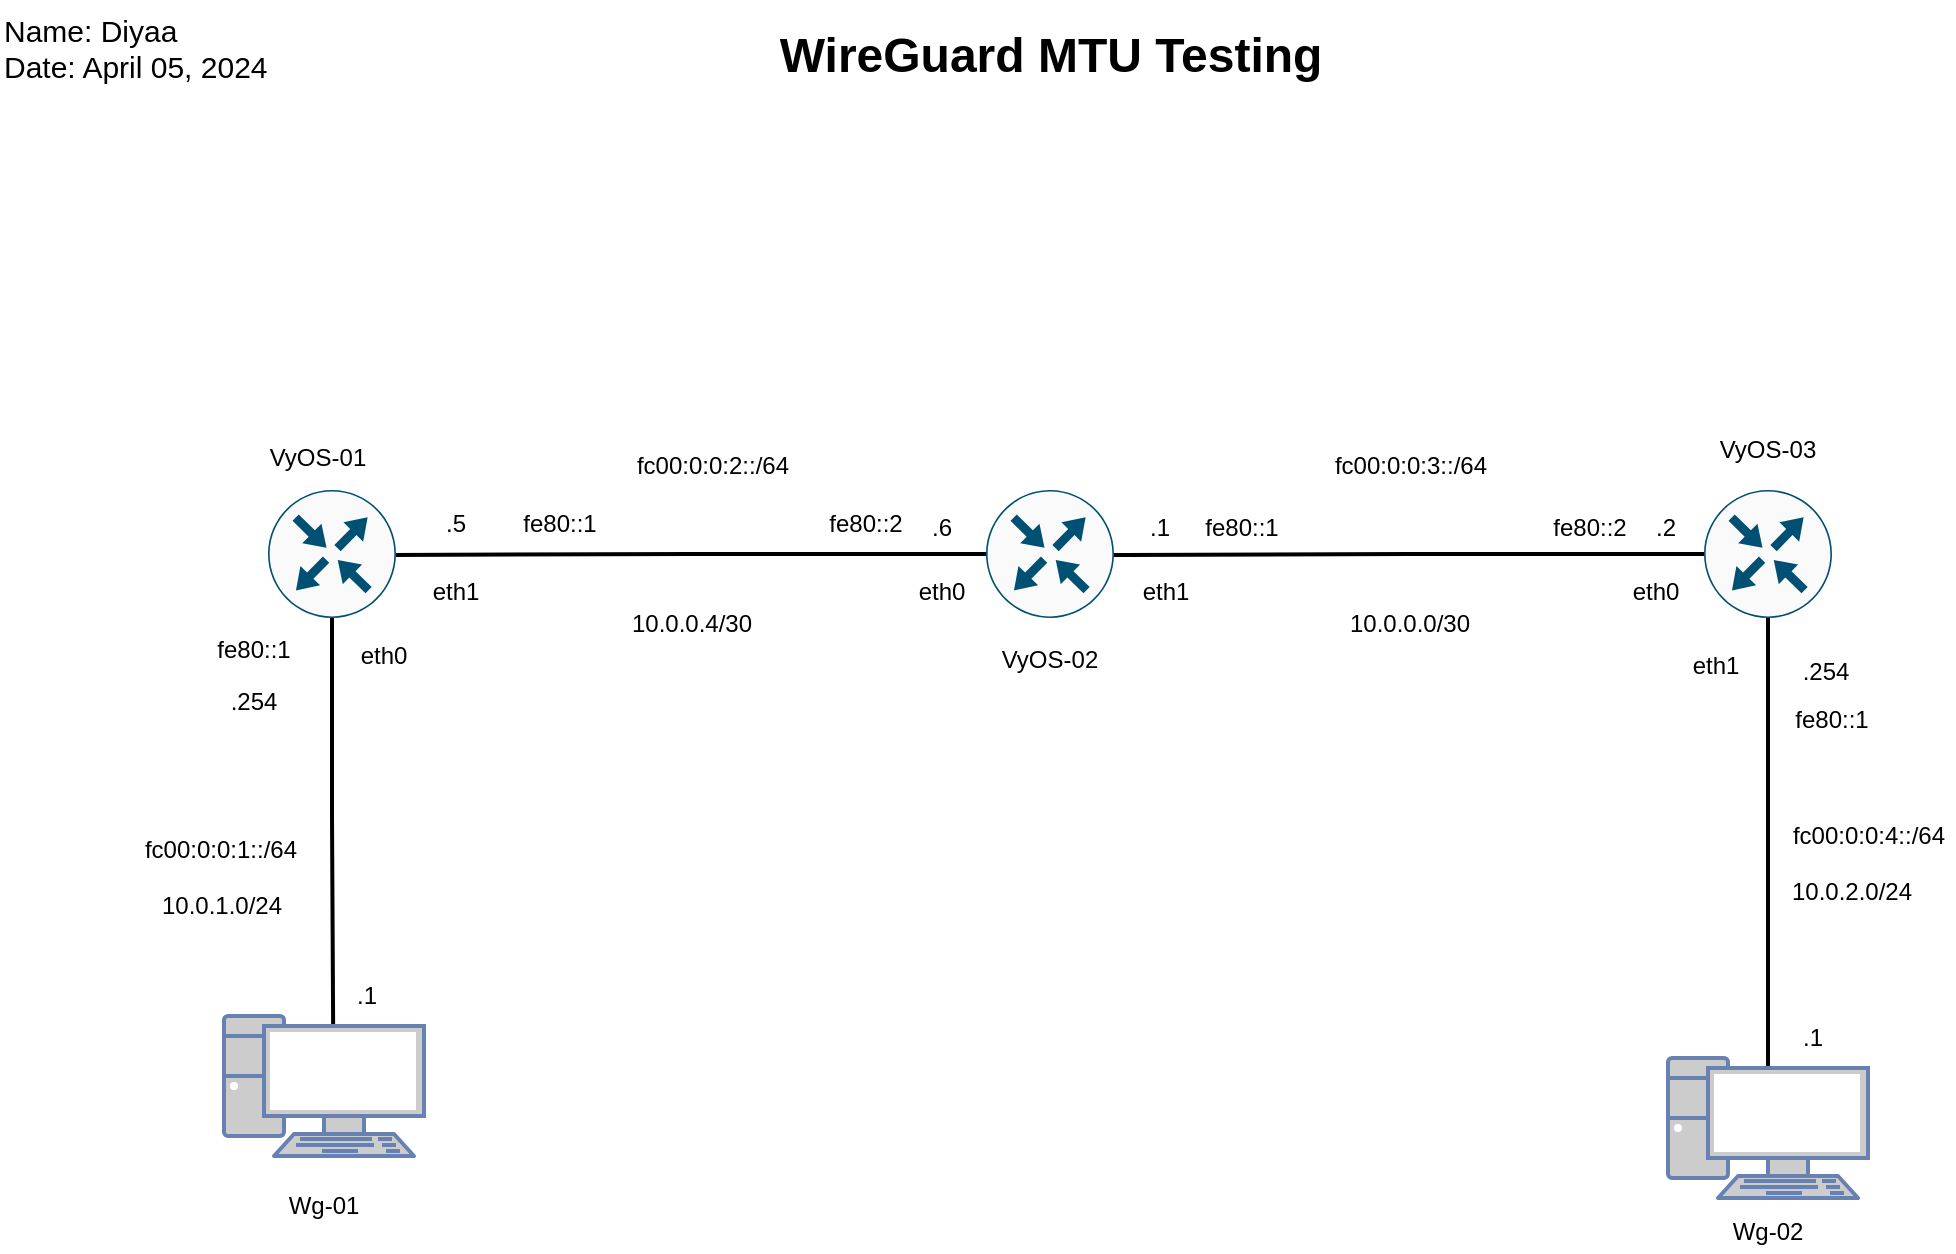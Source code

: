 <mxfile version="24.7.5">
  <diagram name="Page-1" id="NZB-QW6M41trRVK9IXPY">
    <mxGraphModel dx="1368" dy="838" grid="0" gridSize="10" guides="1" tooltips="1" connect="1" arrows="0" fold="1" page="1" pageScale="1" pageWidth="1100" pageHeight="850" math="0" shadow="0">
      <root>
        <mxCell id="0" />
        <mxCell id="1" parent="0" />
        <mxCell id="wZ1tPS0OmtZDT3M5Zygo-7" style="edgeStyle=orthogonalEdgeStyle;rounded=0;orthogonalLoop=1;jettySize=auto;html=1;exitX=0;exitY=0.5;exitDx=0;exitDy=0;exitPerimeter=0;entryX=0.51;entryY=0.509;entryDx=0;entryDy=0;entryPerimeter=0;endArrow=none;endFill=0;strokeWidth=2;" parent="1" source="wZ1tPS0OmtZDT3M5Zygo-1" target="wZ1tPS0OmtZDT3M5Zygo-2" edge="1">
          <mxGeometry relative="1" as="geometry" />
        </mxCell>
        <mxCell id="wZ1tPS0OmtZDT3M5Zygo-1" value="" style="sketch=0;points=[[0.5,0,0],[1,0.5,0],[0.5,1,0],[0,0.5,0],[0.145,0.145,0],[0.856,0.145,0],[0.855,0.856,0],[0.145,0.855,0]];verticalLabelPosition=bottom;html=1;verticalAlign=top;aspect=fixed;align=center;pointerEvents=1;shape=mxgraph.cisco19.rect;prIcon=router;fillColor=#FAFAFA;strokeColor=#005073;" parent="1" vertex="1">
          <mxGeometry x="866" y="255" width="64" height="64" as="geometry" />
        </mxCell>
        <mxCell id="wZ1tPS0OmtZDT3M5Zygo-8" style="edgeStyle=orthogonalEdgeStyle;rounded=0;orthogonalLoop=1;jettySize=auto;html=1;exitX=0;exitY=0.5;exitDx=0;exitDy=0;exitPerimeter=0;entryX=0.513;entryY=0.509;entryDx=0;entryDy=0;entryPerimeter=0;endArrow=none;endFill=0;strokeWidth=2;" parent="1" source="wZ1tPS0OmtZDT3M5Zygo-2" target="wZ1tPS0OmtZDT3M5Zygo-3" edge="1">
          <mxGeometry relative="1" as="geometry" />
        </mxCell>
        <mxCell id="wZ1tPS0OmtZDT3M5Zygo-2" value="" style="sketch=0;points=[[0.5,0,0],[1,0.5,0],[0.5,1,0],[0,0.5,0],[0.145,0.145,0],[0.856,0.145,0],[0.855,0.856,0],[0.145,0.855,0]];verticalLabelPosition=bottom;html=1;verticalAlign=top;aspect=fixed;align=center;pointerEvents=1;shape=mxgraph.cisco19.rect;prIcon=router;fillColor=#FAFAFA;strokeColor=#005073;" parent="1" vertex="1">
          <mxGeometry x="507" y="255" width="64" height="64" as="geometry" />
        </mxCell>
        <mxCell id="wZ1tPS0OmtZDT3M5Zygo-9" style="edgeStyle=orthogonalEdgeStyle;rounded=0;orthogonalLoop=1;jettySize=auto;html=1;exitX=0.5;exitY=1;exitDx=0;exitDy=0;exitPerimeter=0;entryX=0.547;entryY=0.412;entryDx=0;entryDy=0;entryPerimeter=0;endArrow=none;endFill=0;strokeWidth=2;" parent="1" source="wZ1tPS0OmtZDT3M5Zygo-3" target="wZ1tPS0OmtZDT3M5Zygo-4" edge="1">
          <mxGeometry relative="1" as="geometry">
            <mxPoint x="423" y="436.0" as="sourcePoint" />
          </mxGeometry>
        </mxCell>
        <mxCell id="wZ1tPS0OmtZDT3M5Zygo-3" value="" style="sketch=0;points=[[0.5,0,0],[1,0.5,0],[0.5,1,0],[0,0.5,0],[0.145,0.145,0],[0.856,0.145,0],[0.855,0.856,0],[0.145,0.855,0]];verticalLabelPosition=bottom;html=1;verticalAlign=top;aspect=fixed;align=center;pointerEvents=1;shape=mxgraph.cisco19.rect;prIcon=router;fillColor=#FAFAFA;strokeColor=#005073;" parent="1" vertex="1">
          <mxGeometry x="148" y="255" width="64" height="64" as="geometry" />
        </mxCell>
        <mxCell id="wZ1tPS0OmtZDT3M5Zygo-4" value="" style="fontColor=#0066CC;verticalAlign=top;verticalLabelPosition=bottom;labelPosition=center;align=center;html=1;outlineConnect=0;fillColor=#CCCCCC;strokeColor=#6881B3;gradientColor=none;gradientDirection=north;strokeWidth=2;shape=mxgraph.networks.pc;" parent="1" vertex="1">
          <mxGeometry x="126" y="518" width="100" height="70" as="geometry" />
        </mxCell>
        <mxCell id="wZ1tPS0OmtZDT3M5Zygo-10" value="10.0.0.0/30" style="text;html=1;strokeColor=none;fillColor=none;align=center;verticalAlign=middle;whiteSpace=wrap;rounded=0;" parent="1" vertex="1">
          <mxGeometry x="689" y="311" width="60" height="21" as="geometry" />
        </mxCell>
        <mxCell id="wZ1tPS0OmtZDT3M5Zygo-11" value="10.0.0.4/30" style="text;html=1;strokeColor=none;fillColor=none;align=center;verticalAlign=middle;whiteSpace=wrap;rounded=0;" parent="1" vertex="1">
          <mxGeometry x="330" y="311" width="60" height="21" as="geometry" />
        </mxCell>
        <mxCell id="wZ1tPS0OmtZDT3M5Zygo-12" value="10.0.1.0/24" style="text;html=1;strokeColor=none;fillColor=none;align=center;verticalAlign=middle;whiteSpace=wrap;rounded=0;" parent="1" vertex="1">
          <mxGeometry x="94.5" y="452" width="60" height="21" as="geometry" />
        </mxCell>
        <mxCell id="wZ1tPS0OmtZDT3M5Zygo-13" value="10.0.2.0/24" style="text;html=1;strokeColor=none;fillColor=none;align=center;verticalAlign=middle;whiteSpace=wrap;rounded=0;" parent="1" vertex="1">
          <mxGeometry x="910" y="445" width="60" height="21" as="geometry" />
        </mxCell>
        <mxCell id="wZ1tPS0OmtZDT3M5Zygo-14" value="VyOS-01" style="text;html=1;strokeColor=none;fillColor=none;align=center;verticalAlign=middle;whiteSpace=wrap;rounded=0;" parent="1" vertex="1">
          <mxGeometry x="143" y="228" width="60" height="21" as="geometry" />
        </mxCell>
        <mxCell id="wZ1tPS0OmtZDT3M5Zygo-15" value="VyOS-02" style="text;html=1;strokeColor=none;fillColor=none;align=center;verticalAlign=middle;whiteSpace=wrap;rounded=0;" parent="1" vertex="1">
          <mxGeometry x="509" y="329" width="60" height="21" as="geometry" />
        </mxCell>
        <mxCell id="wZ1tPS0OmtZDT3M5Zygo-16" value="VyOS-03" style="text;html=1;strokeColor=none;fillColor=none;align=center;verticalAlign=middle;whiteSpace=wrap;rounded=0;" parent="1" vertex="1">
          <mxGeometry x="868" y="224" width="60" height="21" as="geometry" />
        </mxCell>
        <mxCell id="wZ1tPS0OmtZDT3M5Zygo-17" value="Wg-01" style="text;html=1;strokeColor=none;fillColor=none;align=center;verticalAlign=middle;whiteSpace=wrap;rounded=0;" parent="1" vertex="1">
          <mxGeometry x="146" y="602" width="60" height="21" as="geometry" />
        </mxCell>
        <mxCell id="wZ1tPS0OmtZDT3M5Zygo-18" value="Wg-02" style="text;html=1;strokeColor=none;fillColor=none;align=center;verticalAlign=middle;whiteSpace=wrap;rounded=0;" parent="1" vertex="1">
          <mxGeometry x="868" y="615" width="60" height="21" as="geometry" />
        </mxCell>
        <mxCell id="wZ1tPS0OmtZDT3M5Zygo-19" value=".254" style="text;html=1;strokeColor=none;fillColor=none;align=center;verticalAlign=middle;whiteSpace=wrap;rounded=0;" parent="1" vertex="1">
          <mxGeometry x="124" y="350" width="34" height="21" as="geometry" />
        </mxCell>
        <mxCell id="wZ1tPS0OmtZDT3M5Zygo-20" value=".1" style="text;html=1;strokeColor=none;fillColor=none;align=center;verticalAlign=middle;whiteSpace=wrap;rounded=0;" parent="1" vertex="1">
          <mxGeometry x="183" y="497" width="29" height="21" as="geometry" />
        </mxCell>
        <mxCell id="wZ1tPS0OmtZDT3M5Zygo-21" value=".5" style="text;html=1;strokeColor=none;fillColor=none;align=center;verticalAlign=middle;whiteSpace=wrap;rounded=0;" parent="1" vertex="1">
          <mxGeometry x="225" y="261" width="34" height="21" as="geometry" />
        </mxCell>
        <mxCell id="wZ1tPS0OmtZDT3M5Zygo-22" value=".6" style="text;html=1;strokeColor=none;fillColor=none;align=center;verticalAlign=middle;whiteSpace=wrap;rounded=0;" parent="1" vertex="1">
          <mxGeometry x="468" y="263" width="34" height="21" as="geometry" />
        </mxCell>
        <mxCell id="wZ1tPS0OmtZDT3M5Zygo-23" value=".1" style="text;html=1;strokeColor=none;fillColor=none;align=center;verticalAlign=middle;whiteSpace=wrap;rounded=0;" parent="1" vertex="1">
          <mxGeometry x="577" y="263" width="34" height="21" as="geometry" />
        </mxCell>
        <mxCell id="wZ1tPS0OmtZDT3M5Zygo-24" value=".2" style="text;html=1;strokeColor=none;fillColor=none;align=center;verticalAlign=middle;whiteSpace=wrap;rounded=0;" parent="1" vertex="1">
          <mxGeometry x="830" y="263" width="34" height="21" as="geometry" />
        </mxCell>
        <mxCell id="wZ1tPS0OmtZDT3M5Zygo-25" value=".254" style="text;html=1;strokeColor=none;fillColor=none;align=center;verticalAlign=middle;whiteSpace=wrap;rounded=0;" parent="1" vertex="1">
          <mxGeometry x="910" y="335" width="34" height="21" as="geometry" />
        </mxCell>
        <mxCell id="wZ1tPS0OmtZDT3M5Zygo-27" value=".1" style="text;html=1;strokeColor=none;fillColor=none;align=center;verticalAlign=middle;whiteSpace=wrap;rounded=0;" parent="1" vertex="1">
          <mxGeometry x="906" y="518" width="29" height="21" as="geometry" />
        </mxCell>
        <mxCell id="wZ1tPS0OmtZDT3M5Zygo-28" value="fe80::1" style="text;html=1;strokeColor=none;fillColor=none;align=center;verticalAlign=middle;whiteSpace=wrap;rounded=0;" parent="1" vertex="1">
          <mxGeometry x="111" y="324" width="60" height="21" as="geometry" />
        </mxCell>
        <mxCell id="wZ1tPS0OmtZDT3M5Zygo-29" value="fe80::1" style="text;html=1;strokeColor=none;fillColor=none;align=center;verticalAlign=middle;whiteSpace=wrap;rounded=0;" parent="1" vertex="1">
          <mxGeometry x="264" y="261" width="60" height="21" as="geometry" />
        </mxCell>
        <mxCell id="wZ1tPS0OmtZDT3M5Zygo-30" value="fe80::2" style="text;html=1;strokeColor=none;fillColor=none;align=center;verticalAlign=middle;whiteSpace=wrap;rounded=0;" parent="1" vertex="1">
          <mxGeometry x="417" y="261" width="60" height="21" as="geometry" />
        </mxCell>
        <mxCell id="wZ1tPS0OmtZDT3M5Zygo-31" value="eth0" style="text;html=1;strokeColor=none;fillColor=none;align=center;verticalAlign=middle;whiteSpace=wrap;rounded=0;" parent="1" vertex="1">
          <mxGeometry x="186" y="327" width="40" height="21" as="geometry" />
        </mxCell>
        <mxCell id="wZ1tPS0OmtZDT3M5Zygo-32" value="eth1" style="text;html=1;strokeColor=none;fillColor=none;align=center;verticalAlign=middle;whiteSpace=wrap;rounded=0;" parent="1" vertex="1">
          <mxGeometry x="222" y="295" width="40" height="21" as="geometry" />
        </mxCell>
        <mxCell id="wZ1tPS0OmtZDT3M5Zygo-33" value="eth0" style="text;html=1;strokeColor=none;fillColor=none;align=center;verticalAlign=middle;whiteSpace=wrap;rounded=0;" parent="1" vertex="1">
          <mxGeometry x="465" y="295" width="40" height="21" as="geometry" />
        </mxCell>
        <mxCell id="wZ1tPS0OmtZDT3M5Zygo-34" value="eth1" style="text;html=1;strokeColor=none;fillColor=none;align=center;verticalAlign=middle;whiteSpace=wrap;rounded=0;" parent="1" vertex="1">
          <mxGeometry x="577" y="295" width="40" height="21" as="geometry" />
        </mxCell>
        <mxCell id="wZ1tPS0OmtZDT3M5Zygo-35" value="eth0" style="text;html=1;strokeColor=none;fillColor=none;align=center;verticalAlign=middle;whiteSpace=wrap;rounded=0;" parent="1" vertex="1">
          <mxGeometry x="822" y="295" width="40" height="21" as="geometry" />
        </mxCell>
        <mxCell id="wZ1tPS0OmtZDT3M5Zygo-36" value="eth1" style="text;html=1;strokeColor=none;fillColor=none;align=center;verticalAlign=middle;whiteSpace=wrap;rounded=0;" parent="1" vertex="1">
          <mxGeometry x="852" y="332" width="40" height="21" as="geometry" />
        </mxCell>
        <mxCell id="wZ1tPS0OmtZDT3M5Zygo-37" value="fe80::1" style="text;html=1;strokeColor=none;fillColor=none;align=center;verticalAlign=middle;whiteSpace=wrap;rounded=0;" parent="1" vertex="1">
          <mxGeometry x="605" y="263" width="60" height="21" as="geometry" />
        </mxCell>
        <mxCell id="wZ1tPS0OmtZDT3M5Zygo-38" value="fe80::2" style="text;html=1;strokeColor=none;fillColor=none;align=center;verticalAlign=middle;whiteSpace=wrap;rounded=0;" parent="1" vertex="1">
          <mxGeometry x="779" y="263" width="60" height="21" as="geometry" />
        </mxCell>
        <mxCell id="wZ1tPS0OmtZDT3M5Zygo-39" value="fe80::1" style="text;html=1;strokeColor=none;fillColor=none;align=center;verticalAlign=middle;whiteSpace=wrap;rounded=0;" parent="1" vertex="1">
          <mxGeometry x="906" y="361" width="48" height="17" as="geometry" />
        </mxCell>
        <mxCell id="wZ1tPS0OmtZDT3M5Zygo-40" value="fc00:0:0:1::/64" style="text;html=1;strokeColor=none;fillColor=none;align=center;verticalAlign=middle;whiteSpace=wrap;rounded=0;" parent="1" vertex="1">
          <mxGeometry x="78" y="424" width="93" height="21" as="geometry" />
        </mxCell>
        <mxCell id="wZ1tPS0OmtZDT3M5Zygo-41" value="fc00:0:0:2::/64" style="text;html=1;strokeColor=none;fillColor=none;align=center;verticalAlign=middle;whiteSpace=wrap;rounded=0;" parent="1" vertex="1">
          <mxGeometry x="324" y="232" width="93" height="21" as="geometry" />
        </mxCell>
        <mxCell id="wZ1tPS0OmtZDT3M5Zygo-42" value="fc00:0:0:3::/64" style="text;html=1;strokeColor=none;fillColor=none;align=center;verticalAlign=middle;whiteSpace=wrap;rounded=0;" parent="1" vertex="1">
          <mxGeometry x="672.5" y="232" width="93" height="21" as="geometry" />
        </mxCell>
        <mxCell id="wZ1tPS0OmtZDT3M5Zygo-43" value="fc00:0:0:4::/64" style="text;html=1;strokeColor=none;fillColor=none;align=center;verticalAlign=middle;whiteSpace=wrap;rounded=0;" parent="1" vertex="1">
          <mxGeometry x="906" y="417" width="85" height="21" as="geometry" />
        </mxCell>
        <mxCell id="mfFr9iNlvbNQFVJZmhAb-1" value="WireGuard MTU Testing" style="text;strokeColor=none;fillColor=none;html=1;fontSize=24;fontStyle=1;verticalAlign=middle;align=center;" parent="1" vertex="1">
          <mxGeometry x="389.5" y="18" width="299" height="40" as="geometry" />
        </mxCell>
        <mxCell id="mfFr9iNlvbNQFVJZmhAb-2" value="Name: Diyaa&lt;br style=&quot;font-size: 15px;&quot;&gt;Date: April 05, 2024" style="text;html=1;align=left;verticalAlign=middle;resizable=0;points=[];autosize=1;strokeColor=none;fillColor=none;fontSize=15;" parent="1" vertex="1">
          <mxGeometry x="14" y="10" width="150" height="48" as="geometry" />
        </mxCell>
        <mxCell id="mfFr9iNlvbNQFVJZmhAb-6" style="edgeStyle=orthogonalEdgeStyle;rounded=0;orthogonalLoop=1;jettySize=auto;html=1;exitX=0.5;exitY=1;exitDx=0;exitDy=0;exitPerimeter=0;entryX=0.5;entryY=0.286;entryDx=0;entryDy=0;entryPerimeter=0;strokeColor=default;strokeWidth=2;align=center;verticalAlign=middle;fontFamily=Helvetica;fontSize=11;fontColor=default;labelBackgroundColor=default;endArrow=none;endFill=0;" parent="1" source="wZ1tPS0OmtZDT3M5Zygo-1" target="wZ1tPS0OmtZDT3M5Zygo-5" edge="1">
          <mxGeometry relative="1" as="geometry" />
        </mxCell>
        <mxCell id="wZ1tPS0OmtZDT3M5Zygo-5" value="" style="fontColor=#0066CC;verticalAlign=top;verticalLabelPosition=bottom;labelPosition=center;align=center;html=1;outlineConnect=0;fillColor=#CCCCCC;strokeColor=#6881B3;gradientColor=none;gradientDirection=north;strokeWidth=2;shape=mxgraph.networks.pc;" parent="1" vertex="1">
          <mxGeometry x="848" y="539" width="100" height="70" as="geometry" />
        </mxCell>
      </root>
    </mxGraphModel>
  </diagram>
</mxfile>
